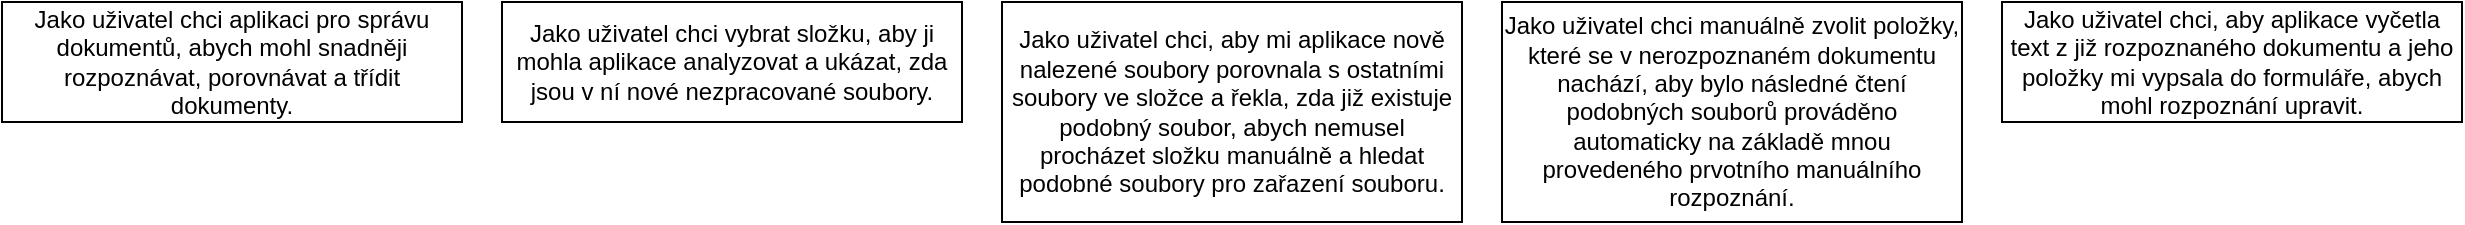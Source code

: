 <mxfile version="22.0.8" type="device">
  <diagram name="Stránka-1" id="ZmEeAT-vy_m8HkbJ93oo">
    <mxGraphModel dx="3694" dy="1204" grid="1" gridSize="10" guides="1" tooltips="1" connect="1" arrows="1" fold="1" page="1" pageScale="1" pageWidth="827" pageHeight="1169" math="0" shadow="0">
      <root>
        <mxCell id="0" />
        <mxCell id="1" parent="0" />
        <mxCell id="eCVUBNEAupV6bUbY5cpm-1" value="Jako uživatel chci aplikaci pro správu dokumentů, abych mohl snadněji rozpoznávat, porovnávat&amp;nbsp;a třídit dokumenty." style="rounded=0;whiteSpace=wrap;html=1;" parent="1" vertex="1">
          <mxGeometry x="-720" y="80" width="230" height="60" as="geometry" />
        </mxCell>
        <mxCell id="eCVUBNEAupV6bUbY5cpm-2" value="Jako uživatel chci vybrat složku, aby ji mohla aplikace analyzovat a ukázat, zda jsou v ní nové nezpracované soubory." style="rounded=0;whiteSpace=wrap;html=1;" parent="1" vertex="1">
          <mxGeometry x="-470" y="80" width="230" height="60" as="geometry" />
        </mxCell>
        <mxCell id="eCVUBNEAupV6bUbY5cpm-3" value="Jako uživatel chci, aby mi aplikace nově nalezené&amp;nbsp;soubory porovnala s ostatními soubory ve složce a řekla, zda již existuje podobný soubor, abych nemusel procházet složku manuálně a hledat podobné soubory pro zařazení souboru." style="rounded=0;whiteSpace=wrap;html=1;" parent="1" vertex="1">
          <mxGeometry x="-220" y="80" width="230" height="110" as="geometry" />
        </mxCell>
        <mxCell id="eCVUBNEAupV6bUbY5cpm-4" value="Jako uživatel chci manuálně zvolit položky, které se v nerozpoznaném dokumentu nachází, aby bylo následné čtení podobných souborů prováděno automaticky na základě mnou provedeného prvotního manuálního rozpoznání." style="rounded=0;whiteSpace=wrap;html=1;" parent="1" vertex="1">
          <mxGeometry x="30" y="80" width="230" height="110" as="geometry" />
        </mxCell>
        <mxCell id="eCVUBNEAupV6bUbY5cpm-6" value="Jako uživatel chci, aby aplikace vyčetla text z již rozpoznaného dokumentu a jeho položky mi vypsala do formuláře, abych mohl rozpoznání upravit." style="rounded=0;whiteSpace=wrap;html=1;" parent="1" vertex="1">
          <mxGeometry x="280" y="80" width="230" height="60" as="geometry" />
        </mxCell>
      </root>
    </mxGraphModel>
  </diagram>
</mxfile>
